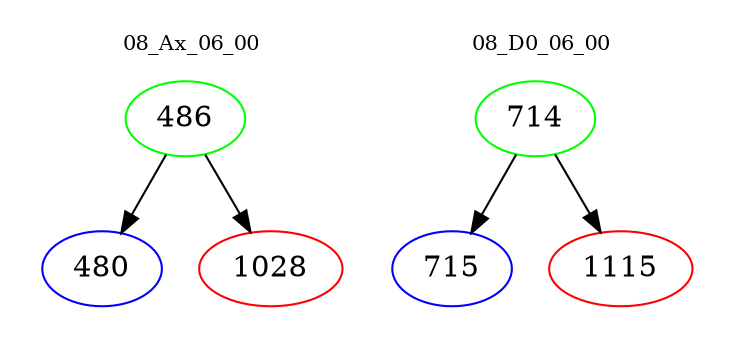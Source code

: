 digraph{
subgraph cluster_0 {
color = white
label = "08_Ax_06_00";
fontsize=10;
T0_486 [label="486", color="green"]
T0_486 -> T0_480 [color="black"]
T0_480 [label="480", color="blue"]
T0_486 -> T0_1028 [color="black"]
T0_1028 [label="1028", color="red"]
}
subgraph cluster_1 {
color = white
label = "08_D0_06_00";
fontsize=10;
T1_714 [label="714", color="green"]
T1_714 -> T1_715 [color="black"]
T1_715 [label="715", color="blue"]
T1_714 -> T1_1115 [color="black"]
T1_1115 [label="1115", color="red"]
}
}
